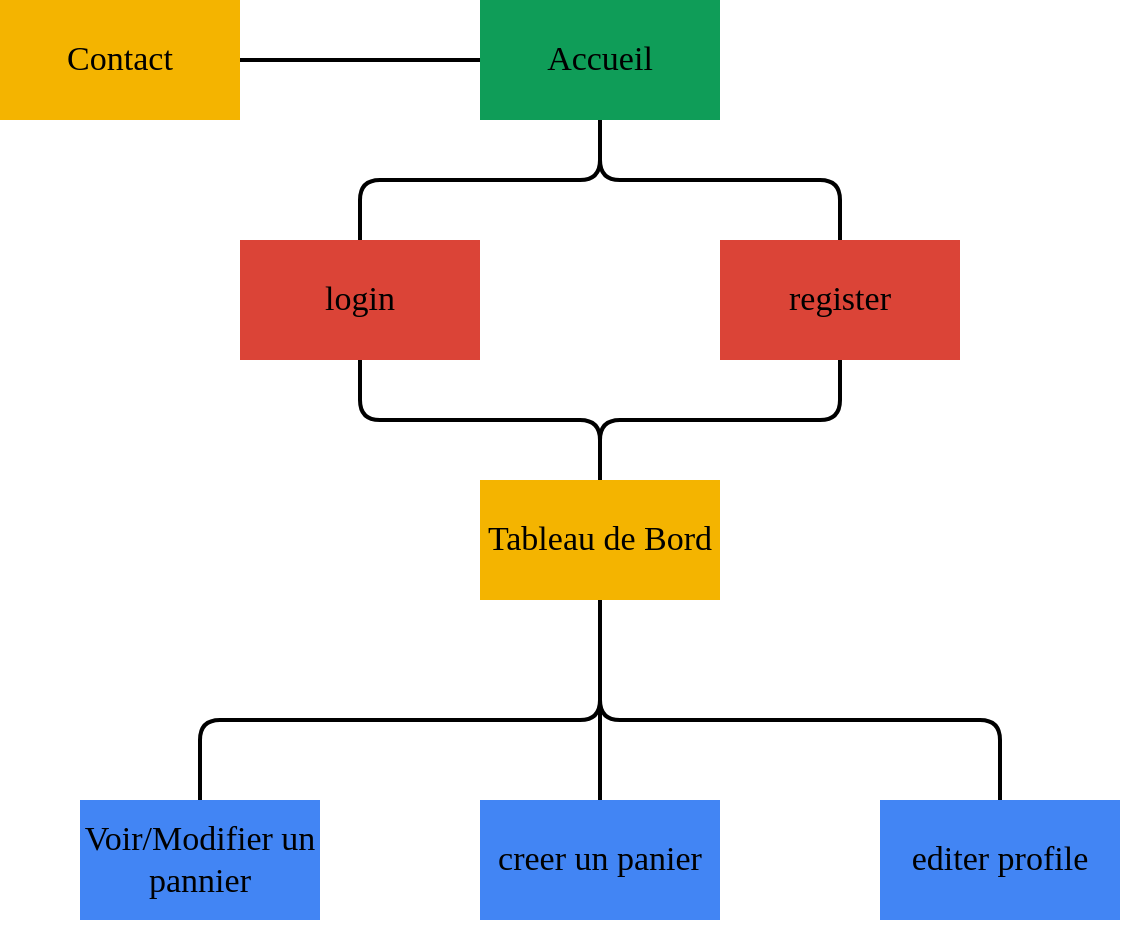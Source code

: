 <mxfile version="12.5.6" type="device"><diagram id="ygMpBovrwTpH91SyCPls" name="Page-1"><mxGraphModel dx="202" dy="123" grid="1" gridSize="10" guides="1" tooltips="1" connect="1" arrows="1" fold="1" page="1" pageScale="1" pageWidth="850" pageHeight="1100" math="0" shadow="0"><root><mxCell id="0"/><mxCell id="1" parent="0"/><mxCell id="rEScqib4dTT9685wUGVB-1" value="&lt;h3&gt;&lt;font style=&quot;font-weight: normal ; font-size: 17px&quot; face=&quot;Verdana&quot;&gt;Accueil&lt;/font&gt;&lt;/h3&gt;" style="rounded=0;whiteSpace=wrap;html=1;fillColor=#0F9D58;strokeColor=none;" vertex="1" parent="1"><mxGeometry x="360" y="40" width="120" height="60" as="geometry"/></mxCell><mxCell id="rEScqib4dTT9685wUGVB-10" style="edgeStyle=orthogonalEdgeStyle;rounded=1;orthogonalLoop=1;jettySize=auto;html=1;entryX=0;entryY=0.5;entryDx=0;entryDy=0;strokeWidth=2;endArrow=none;endFill=0;" edge="1" parent="1" source="rEScqib4dTT9685wUGVB-3" target="rEScqib4dTT9685wUGVB-1"><mxGeometry relative="1" as="geometry"><Array as="points"><mxPoint x="300" y="70"/><mxPoint x="300" y="70"/></Array></mxGeometry></mxCell><mxCell id="rEScqib4dTT9685wUGVB-3" value="&lt;h3&gt;&lt;font style=&quot;font-weight: normal ; font-size: 17px&quot; face=&quot;Verdana&quot;&gt;Contact&lt;/font&gt;&lt;/h3&gt;" style="rounded=0;whiteSpace=wrap;html=1;fillColor=#F4B400;strokeColor=none;" vertex="1" parent="1"><mxGeometry x="120" y="40" width="120" height="60" as="geometry"/></mxCell><mxCell id="rEScqib4dTT9685wUGVB-12" style="edgeStyle=orthogonalEdgeStyle;rounded=1;orthogonalLoop=1;jettySize=auto;html=1;strokeWidth=2;endArrow=none;endFill=0;entryX=0.5;entryY=1;entryDx=0;entryDy=0;" edge="1" parent="1" source="rEScqib4dTT9685wUGVB-4" target="rEScqib4dTT9685wUGVB-18"><mxGeometry relative="1" as="geometry"><mxPoint x="420" y="140" as="targetPoint"/></mxGeometry></mxCell><mxCell id="rEScqib4dTT9685wUGVB-4" value="&lt;h3&gt;&lt;font style=&quot;font-weight: normal ; font-size: 17px&quot; face=&quot;Verdana&quot;&gt;Tableau de Bord&lt;/font&gt;&lt;/h3&gt;" style="rounded=0;whiteSpace=wrap;html=1;fillColor=#F4B400;strokeColor=none;" vertex="1" parent="1"><mxGeometry x="360" y="280" width="120" height="60" as="geometry"/></mxCell><mxCell id="rEScqib4dTT9685wUGVB-15" style="edgeStyle=orthogonalEdgeStyle;rounded=1;orthogonalLoop=1;jettySize=auto;html=1;entryX=0.5;entryY=1;entryDx=0;entryDy=0;strokeWidth=2;endArrow=none;endFill=0;" edge="1" parent="1" source="rEScqib4dTT9685wUGVB-7" target="rEScqib4dTT9685wUGVB-4"><mxGeometry relative="1" as="geometry"><Array as="points"><mxPoint x="220" y="400"/><mxPoint x="420" y="400"/></Array></mxGeometry></mxCell><mxCell id="rEScqib4dTT9685wUGVB-7" value="&lt;h3&gt;&lt;font style=&quot;font-weight: normal ; font-size: 17px&quot; face=&quot;Verdana&quot;&gt;Voir/Modifier un pannier&lt;/font&gt;&lt;/h3&gt;" style="rounded=0;whiteSpace=wrap;html=1;fillColor=#4285F4;strokeColor=none;" vertex="1" parent="1"><mxGeometry x="160" y="440" width="120" height="60" as="geometry"/></mxCell><mxCell id="rEScqib4dTT9685wUGVB-16" style="edgeStyle=orthogonalEdgeStyle;rounded=1;orthogonalLoop=1;jettySize=auto;html=1;strokeWidth=2;entryX=0.5;entryY=1;entryDx=0;entryDy=0;endArrow=none;endFill=0;" edge="1" parent="1" source="rEScqib4dTT9685wUGVB-8" target="rEScqib4dTT9685wUGVB-4"><mxGeometry relative="1" as="geometry"><mxPoint x="420" y="310" as="targetPoint"/><Array as="points"><mxPoint x="420" y="370"/><mxPoint x="420" y="370"/></Array></mxGeometry></mxCell><mxCell id="rEScqib4dTT9685wUGVB-8" value="&lt;h3&gt;&lt;font style=&quot;font-weight: normal ; font-size: 17px&quot; face=&quot;Verdana&quot;&gt;creer un panier&lt;/font&gt;&lt;/h3&gt;" style="rounded=0;whiteSpace=wrap;html=1;fillColor=#4285F4;strokeColor=none;" vertex="1" parent="1"><mxGeometry x="360" y="440" width="120" height="60" as="geometry"/></mxCell><mxCell id="rEScqib4dTT9685wUGVB-17" style="edgeStyle=orthogonalEdgeStyle;rounded=1;orthogonalLoop=1;jettySize=auto;html=1;strokeWidth=2;entryX=0.5;entryY=1;entryDx=0;entryDy=0;endArrow=none;endFill=0;" edge="1" parent="1" source="rEScqib4dTT9685wUGVB-14" target="rEScqib4dTT9685wUGVB-4"><mxGeometry relative="1" as="geometry"><mxPoint x="420" y="380" as="targetPoint"/><Array as="points"><mxPoint x="620" y="400"/><mxPoint x="420" y="400"/></Array></mxGeometry></mxCell><mxCell id="rEScqib4dTT9685wUGVB-14" value="&lt;font face=&quot;Verdana&quot;&gt;&lt;span style=&quot;font-size: 17px&quot;&gt;editer profile&lt;/span&gt;&lt;/font&gt;" style="rounded=0;whiteSpace=wrap;html=1;fillColor=#4285F4;strokeColor=none;" vertex="1" parent="1"><mxGeometry x="560" y="440" width="120" height="60" as="geometry"/></mxCell><mxCell id="rEScqib4dTT9685wUGVB-18" value="&lt;h3&gt;&lt;font style=&quot;font-weight: normal ; font-size: 17px&quot; face=&quot;Verdana&quot;&gt;login&lt;/font&gt;&lt;/h3&gt;" style="rounded=0;whiteSpace=wrap;html=1;fillColor=#DB4437;strokeColor=none;" vertex="1" parent="1"><mxGeometry x="240" y="160" width="120" height="60" as="geometry"/></mxCell><mxCell id="rEScqib4dTT9685wUGVB-19" value="&lt;h3&gt;&lt;font style=&quot;font-weight: normal ; font-size: 17px&quot; face=&quot;Verdana&quot;&gt;register&lt;/font&gt;&lt;/h3&gt;" style="rounded=0;whiteSpace=wrap;html=1;fillColor=#DB4437;strokeColor=none;" vertex="1" parent="1"><mxGeometry x="480" y="160" width="120" height="60" as="geometry"/></mxCell><mxCell id="rEScqib4dTT9685wUGVB-20" style="edgeStyle=orthogonalEdgeStyle;rounded=1;orthogonalLoop=1;jettySize=auto;html=1;strokeWidth=2;endArrow=none;endFill=0;entryX=0.5;entryY=0;entryDx=0;entryDy=0;exitX=0.5;exitY=1;exitDx=0;exitDy=0;" edge="1" parent="1" source="rEScqib4dTT9685wUGVB-19" target="rEScqib4dTT9685wUGVB-4"><mxGeometry relative="1" as="geometry"><mxPoint x="430" y="210" as="targetPoint"/><mxPoint x="550" y="270" as="sourcePoint"/></mxGeometry></mxCell><mxCell id="rEScqib4dTT9685wUGVB-21" style="edgeStyle=orthogonalEdgeStyle;rounded=1;orthogonalLoop=1;jettySize=auto;html=1;strokeWidth=2;endArrow=none;endFill=0;entryX=0.5;entryY=0;entryDx=0;entryDy=0;" edge="1" parent="1" target="rEScqib4dTT9685wUGVB-18"><mxGeometry relative="1" as="geometry"><mxPoint x="305" y="110" as="targetPoint"/><mxPoint x="420" y="100" as="sourcePoint"/><Array as="points"><mxPoint x="420" y="130"/><mxPoint x="300" y="130"/></Array></mxGeometry></mxCell><mxCell id="rEScqib4dTT9685wUGVB-22" style="edgeStyle=orthogonalEdgeStyle;rounded=1;orthogonalLoop=1;jettySize=auto;html=1;strokeWidth=2;endArrow=none;endFill=0;entryX=0.5;entryY=1;entryDx=0;entryDy=0;exitX=0.5;exitY=0;exitDx=0;exitDy=0;" edge="1" parent="1" source="rEScqib4dTT9685wUGVB-19" target="rEScqib4dTT9685wUGVB-1"><mxGeometry relative="1" as="geometry"><mxPoint x="425" y="170" as="targetPoint"/><mxPoint x="545" y="110" as="sourcePoint"/></mxGeometry></mxCell></root></mxGraphModel></diagram></mxfile>